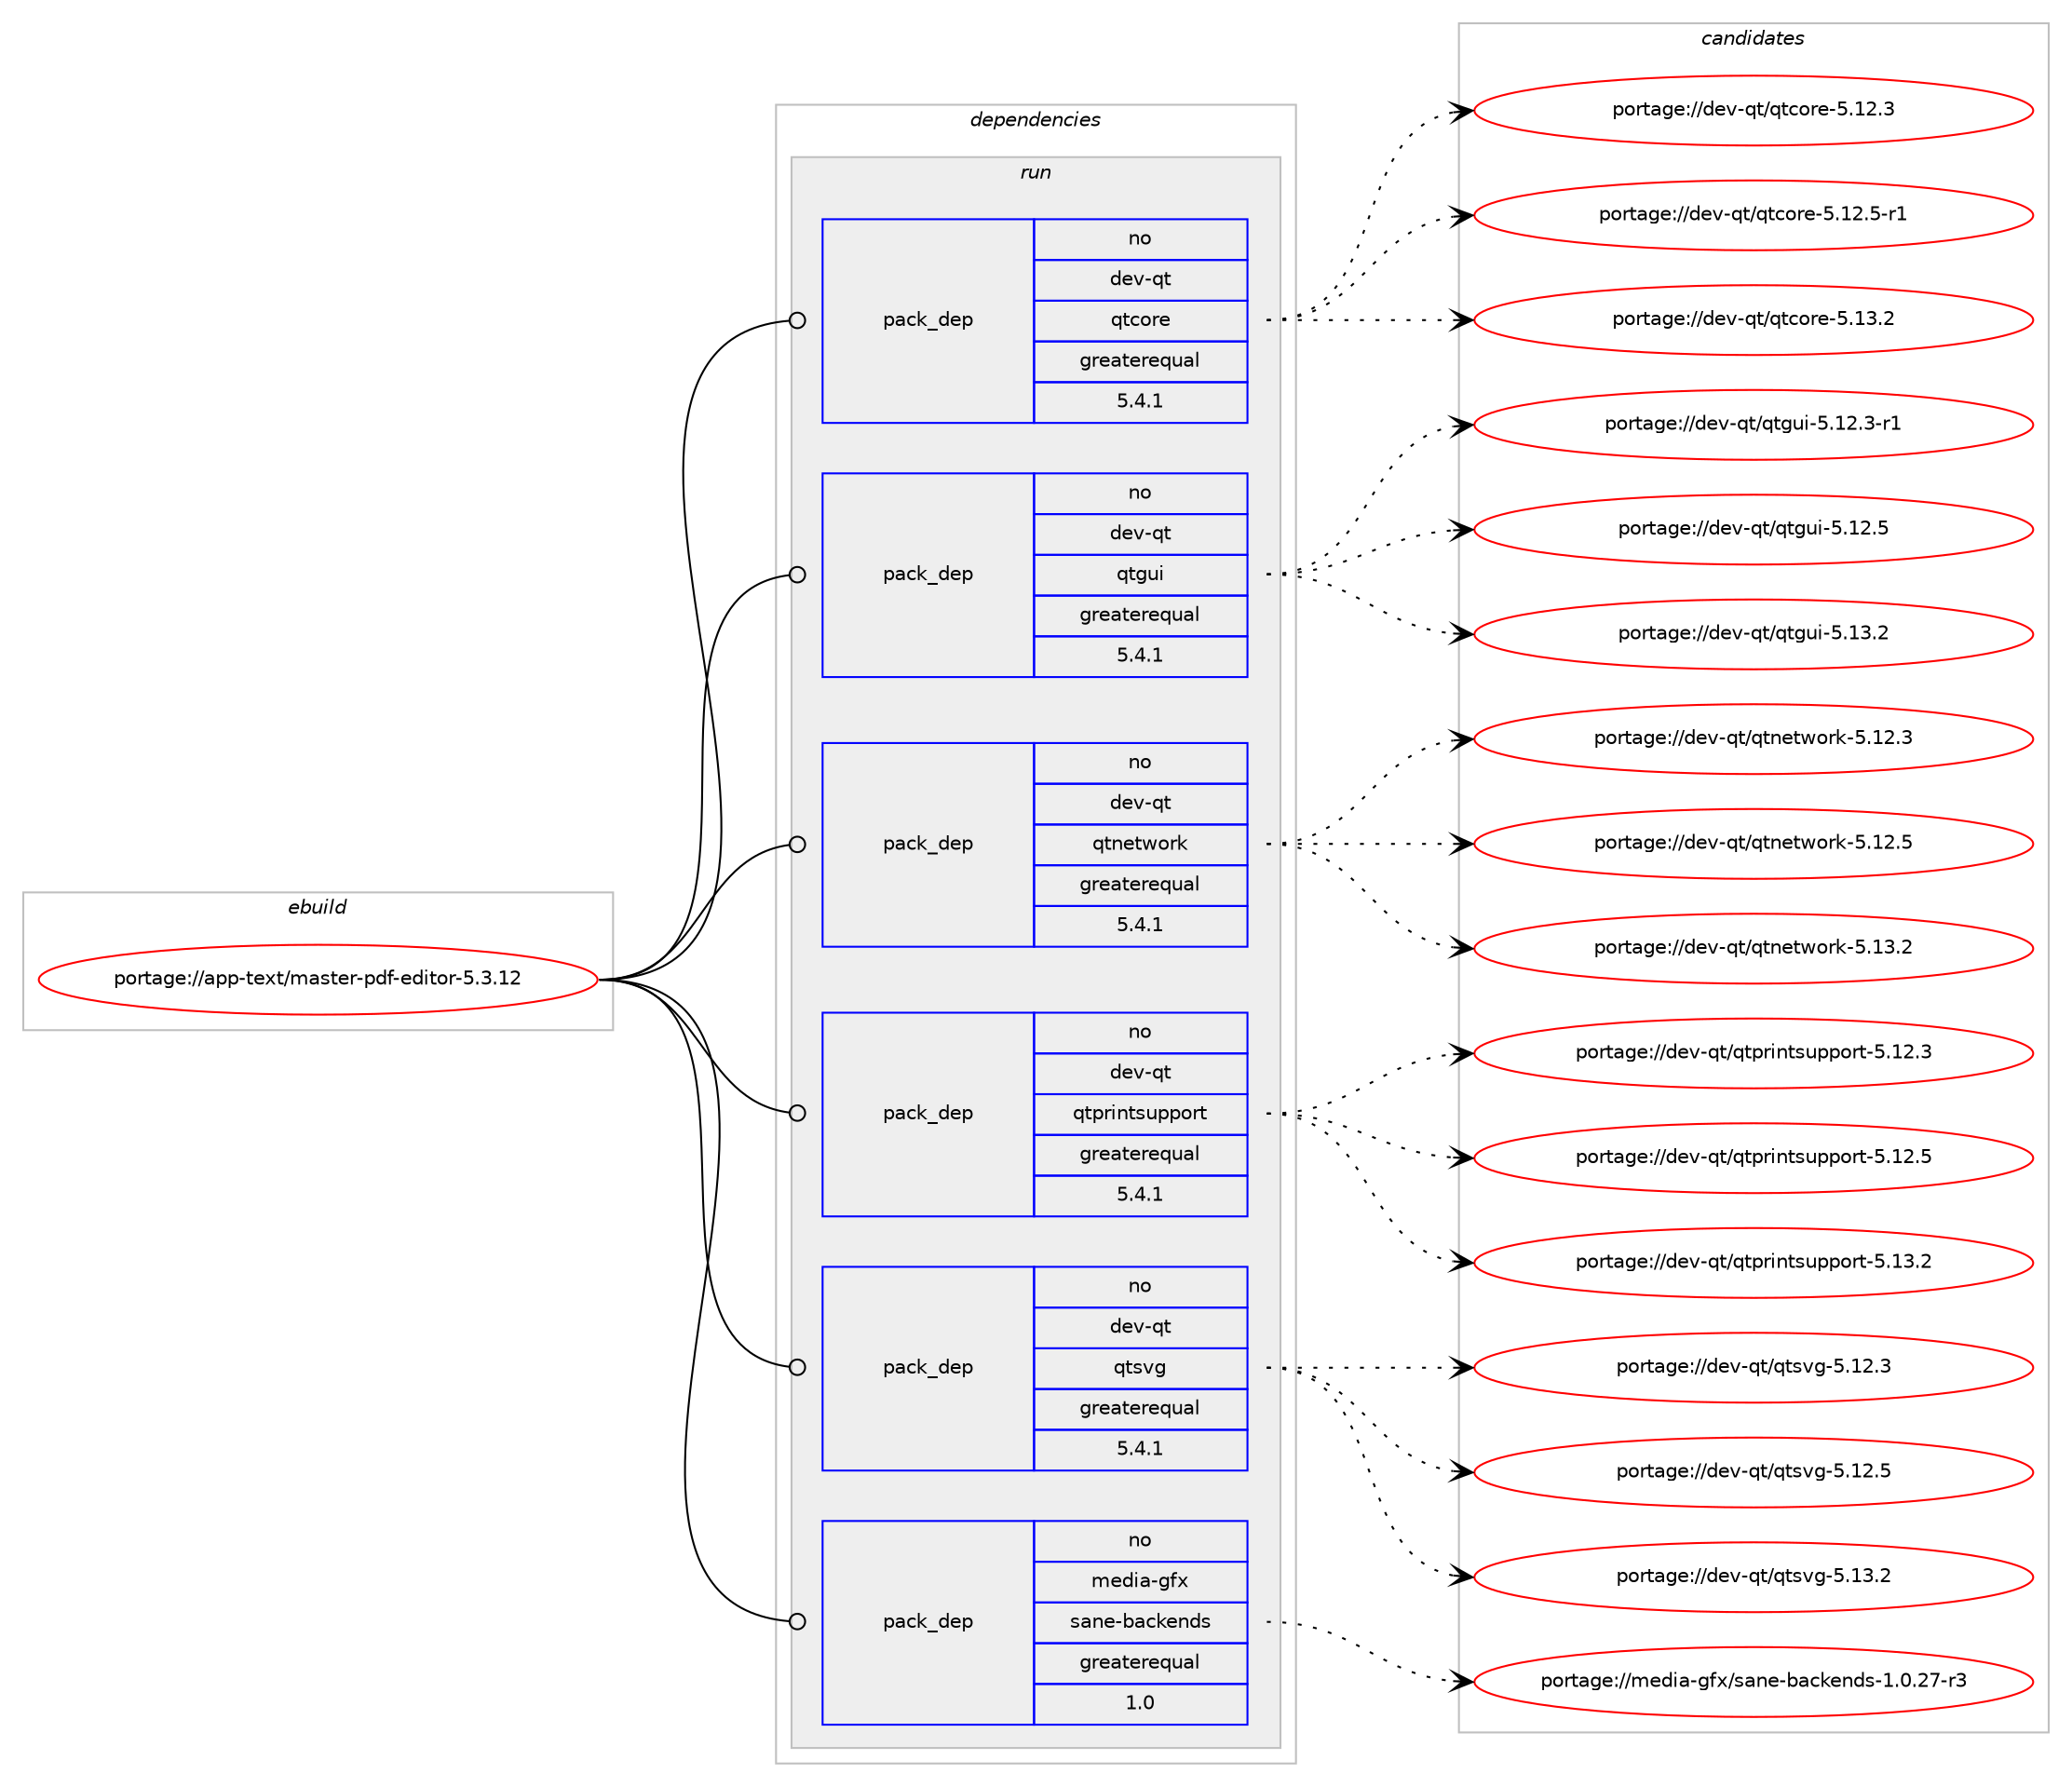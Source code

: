 digraph prolog {

# *************
# Graph options
# *************

newrank=true;
concentrate=true;
compound=true;
graph [rankdir=LR,fontname=Helvetica,fontsize=10,ranksep=1.5];#, ranksep=2.5, nodesep=0.2];
edge  [arrowhead=vee];
node  [fontname=Helvetica,fontsize=10];

# **********
# The ebuild
# **********

subgraph cluster_leftcol {
color=gray;
rank=same;
label=<<i>ebuild</i>>;
id [label="portage://app-text/master-pdf-editor-5.3.12", color=red, width=4, href="../app-text/master-pdf-editor-5.3.12.svg"];
}

# ****************
# The dependencies
# ****************

subgraph cluster_midcol {
color=gray;
label=<<i>dependencies</i>>;
subgraph cluster_compile {
fillcolor="#eeeeee";
style=filled;
label=<<i>compile</i>>;
}
subgraph cluster_compileandrun {
fillcolor="#eeeeee";
style=filled;
label=<<i>compile and run</i>>;
}
subgraph cluster_run {
fillcolor="#eeeeee";
style=filled;
label=<<i>run</i>>;
subgraph pack33636 {
dependency45424 [label=<<TABLE BORDER="0" CELLBORDER="1" CELLSPACING="0" CELLPADDING="4" WIDTH="220"><TR><TD ROWSPAN="6" CELLPADDING="30">pack_dep</TD></TR><TR><TD WIDTH="110">no</TD></TR><TR><TD>dev-qt</TD></TR><TR><TD>qtcore</TD></TR><TR><TD>greaterequal</TD></TR><TR><TD>5.4.1</TD></TR></TABLE>>, shape=none, color=blue];
}
id:e -> dependency45424:w [weight=20,style="solid",arrowhead="odot"];
subgraph pack33637 {
dependency45425 [label=<<TABLE BORDER="0" CELLBORDER="1" CELLSPACING="0" CELLPADDING="4" WIDTH="220"><TR><TD ROWSPAN="6" CELLPADDING="30">pack_dep</TD></TR><TR><TD WIDTH="110">no</TD></TR><TR><TD>dev-qt</TD></TR><TR><TD>qtgui</TD></TR><TR><TD>greaterequal</TD></TR><TR><TD>5.4.1</TD></TR></TABLE>>, shape=none, color=blue];
}
id:e -> dependency45425:w [weight=20,style="solid",arrowhead="odot"];
subgraph pack33638 {
dependency45426 [label=<<TABLE BORDER="0" CELLBORDER="1" CELLSPACING="0" CELLPADDING="4" WIDTH="220"><TR><TD ROWSPAN="6" CELLPADDING="30">pack_dep</TD></TR><TR><TD WIDTH="110">no</TD></TR><TR><TD>dev-qt</TD></TR><TR><TD>qtnetwork</TD></TR><TR><TD>greaterequal</TD></TR><TR><TD>5.4.1</TD></TR></TABLE>>, shape=none, color=blue];
}
id:e -> dependency45426:w [weight=20,style="solid",arrowhead="odot"];
subgraph pack33639 {
dependency45427 [label=<<TABLE BORDER="0" CELLBORDER="1" CELLSPACING="0" CELLPADDING="4" WIDTH="220"><TR><TD ROWSPAN="6" CELLPADDING="30">pack_dep</TD></TR><TR><TD WIDTH="110">no</TD></TR><TR><TD>dev-qt</TD></TR><TR><TD>qtprintsupport</TD></TR><TR><TD>greaterequal</TD></TR><TR><TD>5.4.1</TD></TR></TABLE>>, shape=none, color=blue];
}
id:e -> dependency45427:w [weight=20,style="solid",arrowhead="odot"];
subgraph pack33640 {
dependency45428 [label=<<TABLE BORDER="0" CELLBORDER="1" CELLSPACING="0" CELLPADDING="4" WIDTH="220"><TR><TD ROWSPAN="6" CELLPADDING="30">pack_dep</TD></TR><TR><TD WIDTH="110">no</TD></TR><TR><TD>dev-qt</TD></TR><TR><TD>qtsvg</TD></TR><TR><TD>greaterequal</TD></TR><TR><TD>5.4.1</TD></TR></TABLE>>, shape=none, color=blue];
}
id:e -> dependency45428:w [weight=20,style="solid",arrowhead="odot"];
subgraph pack33641 {
dependency45429 [label=<<TABLE BORDER="0" CELLBORDER="1" CELLSPACING="0" CELLPADDING="4" WIDTH="220"><TR><TD ROWSPAN="6" CELLPADDING="30">pack_dep</TD></TR><TR><TD WIDTH="110">no</TD></TR><TR><TD>media-gfx</TD></TR><TR><TD>sane-backends</TD></TR><TR><TD>greaterequal</TD></TR><TR><TD>1.0</TD></TR></TABLE>>, shape=none, color=blue];
}
id:e -> dependency45429:w [weight=20,style="solid",arrowhead="odot"];
}
}

# **************
# The candidates
# **************

subgraph cluster_choices {
rank=same;
color=gray;
label=<<i>candidates</i>>;

subgraph choice33636 {
color=black;
nodesep=1;
choiceportage10010111845113116471131169911111410145534649504651 [label="portage://dev-qt/qtcore-5.12.3", color=red, width=4,href="../dev-qt/qtcore-5.12.3.svg"];
choiceportage100101118451131164711311699111114101455346495046534511449 [label="portage://dev-qt/qtcore-5.12.5-r1", color=red, width=4,href="../dev-qt/qtcore-5.12.5-r1.svg"];
choiceportage10010111845113116471131169911111410145534649514650 [label="portage://dev-qt/qtcore-5.13.2", color=red, width=4,href="../dev-qt/qtcore-5.13.2.svg"];
dependency45424:e -> choiceportage10010111845113116471131169911111410145534649504651:w [style=dotted,weight="100"];
dependency45424:e -> choiceportage100101118451131164711311699111114101455346495046534511449:w [style=dotted,weight="100"];
dependency45424:e -> choiceportage10010111845113116471131169911111410145534649514650:w [style=dotted,weight="100"];
}
subgraph choice33637 {
color=black;
nodesep=1;
choiceportage1001011184511311647113116103117105455346495046514511449 [label="portage://dev-qt/qtgui-5.12.3-r1", color=red, width=4,href="../dev-qt/qtgui-5.12.3-r1.svg"];
choiceportage100101118451131164711311610311710545534649504653 [label="portage://dev-qt/qtgui-5.12.5", color=red, width=4,href="../dev-qt/qtgui-5.12.5.svg"];
choiceportage100101118451131164711311610311710545534649514650 [label="portage://dev-qt/qtgui-5.13.2", color=red, width=4,href="../dev-qt/qtgui-5.13.2.svg"];
dependency45425:e -> choiceportage1001011184511311647113116103117105455346495046514511449:w [style=dotted,weight="100"];
dependency45425:e -> choiceportage100101118451131164711311610311710545534649504653:w [style=dotted,weight="100"];
dependency45425:e -> choiceportage100101118451131164711311610311710545534649514650:w [style=dotted,weight="100"];
}
subgraph choice33638 {
color=black;
nodesep=1;
choiceportage100101118451131164711311611010111611911111410745534649504651 [label="portage://dev-qt/qtnetwork-5.12.3", color=red, width=4,href="../dev-qt/qtnetwork-5.12.3.svg"];
choiceportage100101118451131164711311611010111611911111410745534649504653 [label="portage://dev-qt/qtnetwork-5.12.5", color=red, width=4,href="../dev-qt/qtnetwork-5.12.5.svg"];
choiceportage100101118451131164711311611010111611911111410745534649514650 [label="portage://dev-qt/qtnetwork-5.13.2", color=red, width=4,href="../dev-qt/qtnetwork-5.13.2.svg"];
dependency45426:e -> choiceportage100101118451131164711311611010111611911111410745534649504651:w [style=dotted,weight="100"];
dependency45426:e -> choiceportage100101118451131164711311611010111611911111410745534649504653:w [style=dotted,weight="100"];
dependency45426:e -> choiceportage100101118451131164711311611010111611911111410745534649514650:w [style=dotted,weight="100"];
}
subgraph choice33639 {
color=black;
nodesep=1;
choiceportage100101118451131164711311611211410511011611511711211211111411645534649504651 [label="portage://dev-qt/qtprintsupport-5.12.3", color=red, width=4,href="../dev-qt/qtprintsupport-5.12.3.svg"];
choiceportage100101118451131164711311611211410511011611511711211211111411645534649504653 [label="portage://dev-qt/qtprintsupport-5.12.5", color=red, width=4,href="../dev-qt/qtprintsupport-5.12.5.svg"];
choiceportage100101118451131164711311611211410511011611511711211211111411645534649514650 [label="portage://dev-qt/qtprintsupport-5.13.2", color=red, width=4,href="../dev-qt/qtprintsupport-5.13.2.svg"];
dependency45427:e -> choiceportage100101118451131164711311611211410511011611511711211211111411645534649504651:w [style=dotted,weight="100"];
dependency45427:e -> choiceportage100101118451131164711311611211410511011611511711211211111411645534649504653:w [style=dotted,weight="100"];
dependency45427:e -> choiceportage100101118451131164711311611211410511011611511711211211111411645534649514650:w [style=dotted,weight="100"];
}
subgraph choice33640 {
color=black;
nodesep=1;
choiceportage100101118451131164711311611511810345534649504651 [label="portage://dev-qt/qtsvg-5.12.3", color=red, width=4,href="../dev-qt/qtsvg-5.12.3.svg"];
choiceportage100101118451131164711311611511810345534649504653 [label="portage://dev-qt/qtsvg-5.12.5", color=red, width=4,href="../dev-qt/qtsvg-5.12.5.svg"];
choiceportage100101118451131164711311611511810345534649514650 [label="portage://dev-qt/qtsvg-5.13.2", color=red, width=4,href="../dev-qt/qtsvg-5.13.2.svg"];
dependency45428:e -> choiceportage100101118451131164711311611511810345534649504651:w [style=dotted,weight="100"];
dependency45428:e -> choiceportage100101118451131164711311611511810345534649504653:w [style=dotted,weight="100"];
dependency45428:e -> choiceportage100101118451131164711311611511810345534649514650:w [style=dotted,weight="100"];
}
subgraph choice33641 {
color=black;
nodesep=1;
choiceportage1091011001059745103102120471159711010145989799107101110100115454946484650554511451 [label="portage://media-gfx/sane-backends-1.0.27-r3", color=red, width=4,href="../media-gfx/sane-backends-1.0.27-r3.svg"];
dependency45429:e -> choiceportage1091011001059745103102120471159711010145989799107101110100115454946484650554511451:w [style=dotted,weight="100"];
}
}

}
